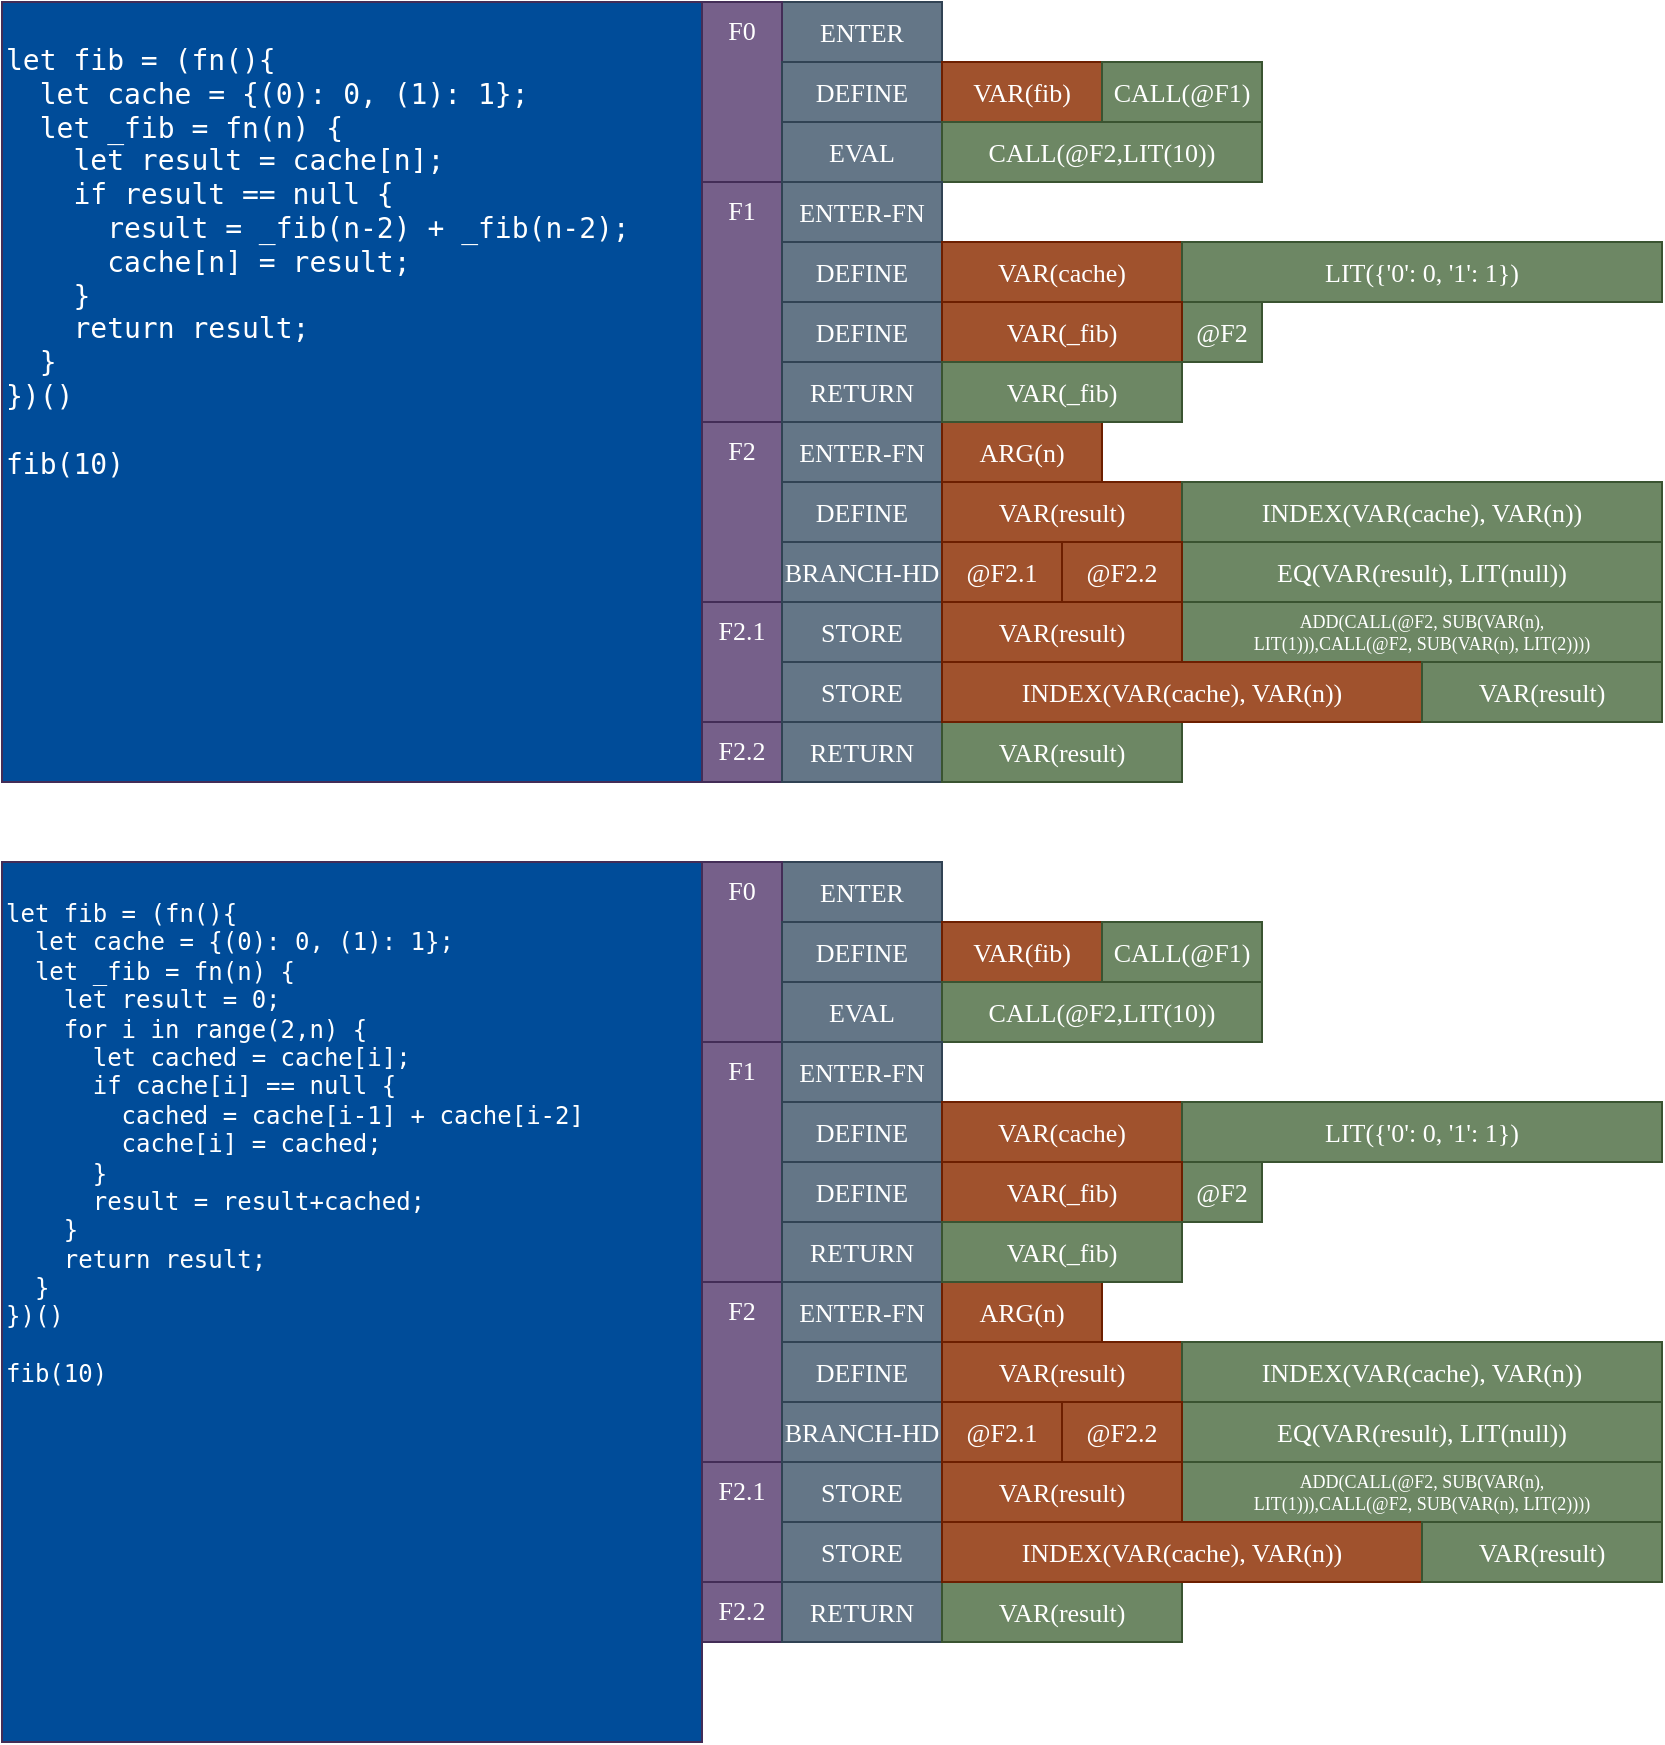 <mxfile version="13.6.2" type="github"><diagram id="niMDOSerLoO2bDECf6Dc" name="Page-1"><mxGraphModel dx="1018" dy="566" grid="1" gridSize="10" guides="1" tooltips="1" connect="1" arrows="1" fold="1" page="1" pageScale="1" pageWidth="850" pageHeight="1100" math="0" shadow="0"><root><mxCell id="0"/><mxCell id="1" parent="0"/><mxCell id="Yqrz5Qcs7XTCOCrA7iUs-4" value="&lt;pre style=&quot;line-height: 120% ; font-size: 14px&quot;&gt;let fib = (fn(){&lt;br style=&quot;font-size: 14px&quot;&gt;  let cache = {(0): 0, (1): 1};&lt;br style=&quot;font-size: 14px&quot;&gt;  let _fib = fn(n) {&lt;br style=&quot;font-size: 14px&quot;&gt;    let result = cache[n];&lt;br style=&quot;font-size: 14px&quot;&gt;    if result == null {&lt;br style=&quot;font-size: 14px&quot;&gt;      result = _fib(n-2) + _fib(n-2);&lt;br style=&quot;font-size: 14px&quot;&gt;      cache[n] = result;&lt;br style=&quot;font-size: 14px&quot;&gt;    }&lt;br style=&quot;font-size: 14px&quot;&gt;    return result;&lt;br style=&quot;font-size: 14px&quot;&gt;  }&lt;br style=&quot;font-size: 14px&quot;&gt;})()&lt;br&gt;&lt;br&gt;fib(10)&lt;br style=&quot;font-size: 14px&quot;&gt;&lt;/pre&gt;" style="rounded=0;whiteSpace=wrap;html=1;fontFamily=Courier New;labelBackgroundColor=none;strokeColor=#432D57;align=left;verticalAlign=top;fontSize=14;fontColor=#ffffff;glass=0;sketch=0;shadow=0;fillColor=#004C99;" vertex="1" parent="1"><mxGeometry x="10" y="10" width="350" height="390" as="geometry"/></mxCell><mxCell id="Yqrz5Qcs7XTCOCrA7iUs-51" value="ENTER" style="rounded=0;whiteSpace=wrap;html=1;labelBackgroundColor=none;fontFamily=Fira Code;fontSize=13;fillColor=#647687;strokeColor=#314354;fontColor=#ffffff;" vertex="1" parent="1"><mxGeometry x="400" y="10" width="80" height="30" as="geometry"/></mxCell><mxCell id="Yqrz5Qcs7XTCOCrA7iUs-13" value="F1" style="rounded=0;whiteSpace=wrap;html=1;labelBackgroundColor=none;fontFamily=Fira Code;fontSize=13;fillColor=#76608a;strokeColor=#432D57;fontColor=#ffffff;verticalAlign=top;" vertex="1" parent="1"><mxGeometry x="360" y="100" width="40" height="120" as="geometry"/></mxCell><mxCell id="Yqrz5Qcs7XTCOCrA7iUs-35" value="F2" style="rounded=0;whiteSpace=wrap;html=1;labelBackgroundColor=none;fontFamily=Fira Code;fontSize=13;fillColor=#76608a;strokeColor=#432D57;fontColor=#ffffff;verticalAlign=top;" vertex="1" parent="1"><mxGeometry x="360" y="220" width="40" height="90" as="geometry"/></mxCell><mxCell id="Yqrz5Qcs7XTCOCrA7iUs-50" value="F0" style="rounded=0;whiteSpace=wrap;html=1;labelBackgroundColor=none;fontFamily=Fira Code;fontSize=13;fillColor=#76608a;strokeColor=#432D57;fontColor=#ffffff;verticalAlign=top;" vertex="1" parent="1"><mxGeometry x="360" y="10" width="40" height="90" as="geometry"/></mxCell><mxCell id="Yqrz5Qcs7XTCOCrA7iUs-54" value="DEFINE" style="rounded=0;whiteSpace=wrap;html=1;labelBackgroundColor=none;fontFamily=Fira Code;fontSize=13;fillColor=#647687;strokeColor=#314354;fontColor=#ffffff;" vertex="1" parent="1"><mxGeometry x="400" y="40" width="80" height="30" as="geometry"/></mxCell><mxCell id="Yqrz5Qcs7XTCOCrA7iUs-55" value="VAR(fib)" style="rounded=0;whiteSpace=wrap;html=1;labelBackgroundColor=none;fontFamily=Fira Code;fontSize=13;fillColor=#a0522d;strokeColor=#6D1F00;fontColor=#ffffff;" vertex="1" parent="1"><mxGeometry x="480" y="40" width="80" height="30" as="geometry"/></mxCell><mxCell id="Yqrz5Qcs7XTCOCrA7iUs-56" value="CALL(@F1)" style="rounded=0;whiteSpace=wrap;html=1;labelBackgroundColor=none;fontFamily=Fira Code;fontSize=13;fillColor=#6d8764;strokeColor=#3A5431;fontColor=#ffffff;" vertex="1" parent="1"><mxGeometry x="560" y="40" width="80" height="30" as="geometry"/></mxCell><mxCell id="Yqrz5Qcs7XTCOCrA7iUs-59" value="EVAL" style="rounded=0;whiteSpace=wrap;html=1;labelBackgroundColor=none;fontFamily=Fira Code;fontSize=13;fillColor=#647687;strokeColor=#314354;fontColor=#ffffff;" vertex="1" parent="1"><mxGeometry x="400" y="70" width="80" height="30" as="geometry"/></mxCell><mxCell id="Yqrz5Qcs7XTCOCrA7iUs-61" value="&lt;div&gt;CALL(@F2,LIT(10))&lt;/div&gt;" style="rounded=0;whiteSpace=wrap;html=1;labelBackgroundColor=none;fontFamily=Fira Code;fontSize=13;fillColor=#6d8764;strokeColor=#3A5431;fontColor=#ffffff;" vertex="1" parent="1"><mxGeometry x="480" y="70" width="160" height="30" as="geometry"/></mxCell><mxCell id="Yqrz5Qcs7XTCOCrA7iUs-65" value="ENTER-FN" style="rounded=0;whiteSpace=wrap;html=1;labelBackgroundColor=none;fontFamily=Fira Code;fontSize=13;fillColor=#647687;strokeColor=#314354;fontColor=#ffffff;" vertex="1" parent="1"><mxGeometry x="400" y="100" width="80" height="30" as="geometry"/></mxCell><mxCell id="Yqrz5Qcs7XTCOCrA7iUs-68" value="DEFINE" style="rounded=0;whiteSpace=wrap;html=1;labelBackgroundColor=none;fontFamily=Fira Code;fontSize=13;fillColor=#647687;strokeColor=#314354;fontColor=#ffffff;" vertex="1" parent="1"><mxGeometry x="400" y="130" width="80" height="30" as="geometry"/></mxCell><mxCell id="Yqrz5Qcs7XTCOCrA7iUs-69" value="VAR(cache)" style="rounded=0;whiteSpace=wrap;html=1;labelBackgroundColor=none;fontFamily=Fira Code;fontSize=13;fillColor=#a0522d;strokeColor=#6D1F00;fontColor=#ffffff;" vertex="1" parent="1"><mxGeometry x="480" y="130" width="120" height="30" as="geometry"/></mxCell><mxCell id="Yqrz5Qcs7XTCOCrA7iUs-70" value="LIT({'0': 0, '1': 1})" style="rounded=0;whiteSpace=wrap;html=1;labelBackgroundColor=none;fontFamily=Fira Code;fontSize=13;fillColor=#6d8764;strokeColor=#3A5431;fontColor=#ffffff;" vertex="1" parent="1"><mxGeometry x="600" y="130" width="240" height="30" as="geometry"/></mxCell><mxCell id="Yqrz5Qcs7XTCOCrA7iUs-71" value="DEFINE" style="rounded=0;whiteSpace=wrap;html=1;labelBackgroundColor=none;fontFamily=Fira Code;fontSize=13;fillColor=#647687;strokeColor=#314354;fontColor=#ffffff;" vertex="1" parent="1"><mxGeometry x="400" y="160" width="80" height="30" as="geometry"/></mxCell><mxCell id="Yqrz5Qcs7XTCOCrA7iUs-73" value="@F2" style="rounded=0;whiteSpace=wrap;html=1;labelBackgroundColor=none;fontFamily=Fira Code;fontSize=13;fillColor=#6d8764;strokeColor=#3A5431;fontColor=#ffffff;" vertex="1" parent="1"><mxGeometry x="600" y="160" width="40" height="30" as="geometry"/></mxCell><mxCell id="Yqrz5Qcs7XTCOCrA7iUs-74" value="VAR(_fib)" style="rounded=0;whiteSpace=wrap;html=1;labelBackgroundColor=none;fontFamily=Fira Code;fontSize=13;fillColor=#a0522d;strokeColor=#6D1F00;fontColor=#ffffff;" vertex="1" parent="1"><mxGeometry x="480" y="160" width="120" height="30" as="geometry"/></mxCell><mxCell id="Yqrz5Qcs7XTCOCrA7iUs-75" value="ENTER-FN" style="rounded=0;whiteSpace=wrap;html=1;labelBackgroundColor=none;fontFamily=Fira Code;fontSize=13;fillColor=#647687;strokeColor=#314354;fontColor=#ffffff;" vertex="1" parent="1"><mxGeometry x="400" y="220" width="80" height="30" as="geometry"/></mxCell><mxCell id="Yqrz5Qcs7XTCOCrA7iUs-78" value="ARG(n)" style="rounded=0;whiteSpace=wrap;html=1;labelBackgroundColor=none;fontFamily=Fira Code;fontSize=13;fillColor=#a0522d;strokeColor=#6D1F00;fontColor=#ffffff;" vertex="1" parent="1"><mxGeometry x="480" y="220" width="80" height="30" as="geometry"/></mxCell><mxCell id="Yqrz5Qcs7XTCOCrA7iUs-80" value="DEFINE" style="rounded=0;whiteSpace=wrap;html=1;labelBackgroundColor=none;fontFamily=Fira Code;fontSize=13;fillColor=#647687;strokeColor=#314354;fontColor=#ffffff;" vertex="1" parent="1"><mxGeometry x="400" y="250" width="80" height="30" as="geometry"/></mxCell><mxCell id="Yqrz5Qcs7XTCOCrA7iUs-81" value="VAR(result)" style="rounded=0;whiteSpace=wrap;html=1;labelBackgroundColor=none;fontFamily=Fira Code;fontSize=13;fillColor=#a0522d;strokeColor=#6D1F00;fontColor=#ffffff;" vertex="1" parent="1"><mxGeometry x="480" y="250" width="120" height="30" as="geometry"/></mxCell><mxCell id="Yqrz5Qcs7XTCOCrA7iUs-83" value="INDEX(VAR(cache), VAR(n))" style="rounded=0;whiteSpace=wrap;html=1;labelBackgroundColor=none;fontFamily=Fira Code;fontSize=13;fillColor=#6d8764;strokeColor=#3A5431;fontColor=#ffffff;" vertex="1" parent="1"><mxGeometry x="600" y="250" width="240" height="30" as="geometry"/></mxCell><mxCell id="Yqrz5Qcs7XTCOCrA7iUs-84" value="BRANCH-HD" style="rounded=0;whiteSpace=wrap;html=1;labelBackgroundColor=none;fontFamily=Fira Code;fontSize=13;fillColor=#647687;strokeColor=#314354;fontColor=#ffffff;" vertex="1" parent="1"><mxGeometry x="400" y="280" width="80" height="30" as="geometry"/></mxCell><mxCell id="Yqrz5Qcs7XTCOCrA7iUs-85" value="&lt;div&gt;F2.2&lt;/div&gt;" style="rounded=0;whiteSpace=wrap;html=1;labelBackgroundColor=none;fontFamily=Fira Code;fontSize=13;fillColor=#76608a;strokeColor=#432D57;fontColor=#ffffff;verticalAlign=top;" vertex="1" parent="1"><mxGeometry x="360" y="370" width="40" height="30" as="geometry"/></mxCell><mxCell id="Yqrz5Qcs7XTCOCrA7iUs-86" value="EQ(VAR(result), LIT(null))" style="rounded=0;whiteSpace=wrap;html=1;labelBackgroundColor=none;fontFamily=Fira Code;fontSize=13;fillColor=#6d8764;strokeColor=#3A5431;fontColor=#ffffff;" vertex="1" parent="1"><mxGeometry x="600" y="280" width="240" height="30" as="geometry"/></mxCell><mxCell id="Yqrz5Qcs7XTCOCrA7iUs-88" value="@F2.1" style="rounded=0;whiteSpace=wrap;html=1;labelBackgroundColor=none;fontFamily=Fira Code;fontSize=13;fillColor=#a0522d;strokeColor=#6D1F00;fontColor=#ffffff;" vertex="1" parent="1"><mxGeometry x="480" y="280" width="60" height="30" as="geometry"/></mxCell><mxCell id="Yqrz5Qcs7XTCOCrA7iUs-89" value="@F2.2" style="rounded=0;whiteSpace=wrap;html=1;labelBackgroundColor=none;fontFamily=Fira Code;fontSize=13;fillColor=#a0522d;strokeColor=#6D1F00;fontColor=#ffffff;" vertex="1" parent="1"><mxGeometry x="540" y="280" width="60" height="30" as="geometry"/></mxCell><mxCell id="Yqrz5Qcs7XTCOCrA7iUs-90" value="F2.1" style="rounded=0;whiteSpace=wrap;html=1;labelBackgroundColor=none;fontFamily=Fira Code;fontSize=13;fillColor=#76608a;strokeColor=#432D57;fontColor=#ffffff;verticalAlign=top;" vertex="1" parent="1"><mxGeometry x="360" y="310" width="40" height="60" as="geometry"/></mxCell><mxCell id="Yqrz5Qcs7XTCOCrA7iUs-92" value="RETURN" style="rounded=0;whiteSpace=wrap;html=1;labelBackgroundColor=none;fontFamily=Fira Code;fontSize=13;fillColor=#647687;strokeColor=#314354;fontColor=#ffffff;" vertex="1" parent="1"><mxGeometry x="400" y="370" width="80" height="30" as="geometry"/></mxCell><mxCell id="Yqrz5Qcs7XTCOCrA7iUs-93" value="VAR(result)" style="rounded=0;whiteSpace=wrap;html=1;labelBackgroundColor=none;fontFamily=Fira Code;fontSize=13;fillColor=#6d8764;strokeColor=#3A5431;fontColor=#ffffff;" vertex="1" parent="1"><mxGeometry x="480" y="370" width="120" height="30" as="geometry"/></mxCell><mxCell id="Yqrz5Qcs7XTCOCrA7iUs-94" value="STORE" style="rounded=0;whiteSpace=wrap;html=1;labelBackgroundColor=none;fontFamily=Fira Code;fontSize=13;fillColor=#647687;strokeColor=#314354;fontColor=#ffffff;" vertex="1" parent="1"><mxGeometry x="400" y="310" width="80" height="30" as="geometry"/></mxCell><mxCell id="Yqrz5Qcs7XTCOCrA7iUs-95" value="STORE" style="rounded=0;whiteSpace=wrap;html=1;labelBackgroundColor=none;fontFamily=Fira Code;fontSize=13;fillColor=#647687;strokeColor=#314354;fontColor=#ffffff;" vertex="1" parent="1"><mxGeometry x="400" y="340" width="80" height="30" as="geometry"/></mxCell><mxCell id="Yqrz5Qcs7XTCOCrA7iUs-96" value="ADD(CALL(@F2, SUB(VAR(n),&lt;br&gt;LIT(1))),CALL(@F2, SUB(VAR(n), LIT(2))))" style="rounded=0;whiteSpace=wrap;html=1;labelBackgroundColor=none;fontFamily=Fira Code;fontSize=9;fillColor=#6d8764;strokeColor=#3A5431;fontColor=#ffffff;" vertex="1" parent="1"><mxGeometry x="600" y="310" width="240" height="30" as="geometry"/></mxCell><mxCell id="Yqrz5Qcs7XTCOCrA7iUs-103" value="VAR(result)" style="rounded=0;whiteSpace=wrap;html=1;labelBackgroundColor=none;fontFamily=Fira Code;fontSize=13;fillColor=#a0522d;strokeColor=#6D1F00;fontColor=#ffffff;" vertex="1" parent="1"><mxGeometry x="480" y="310" width="120" height="30" as="geometry"/></mxCell><mxCell id="Yqrz5Qcs7XTCOCrA7iUs-113" value="RETURN" style="rounded=0;whiteSpace=wrap;html=1;labelBackgroundColor=none;fontFamily=Fira Code;fontSize=13;fillColor=#647687;strokeColor=#314354;fontColor=#ffffff;" vertex="1" parent="1"><mxGeometry x="400" y="190" width="80" height="30" as="geometry"/></mxCell><mxCell id="Yqrz5Qcs7XTCOCrA7iUs-115" value="VAR(_fib)" style="rounded=0;whiteSpace=wrap;html=1;labelBackgroundColor=none;fontFamily=Fira Code;fontSize=13;fillColor=#6d8764;strokeColor=#3A5431;fontColor=#ffffff;" vertex="1" parent="1"><mxGeometry x="480" y="190" width="120" height="30" as="geometry"/></mxCell><mxCell id="Yqrz5Qcs7XTCOCrA7iUs-118" value="INDEX(VAR(cache), VAR(n))" style="rounded=0;whiteSpace=wrap;html=1;labelBackgroundColor=none;fontFamily=Fira Code;fontSize=13;fillColor=#a0522d;strokeColor=#6D1F00;fontColor=#ffffff;" vertex="1" parent="1"><mxGeometry x="480" y="340" width="240" height="30" as="geometry"/></mxCell><mxCell id="Yqrz5Qcs7XTCOCrA7iUs-119" value="VAR(result)" style="rounded=0;whiteSpace=wrap;html=1;labelBackgroundColor=none;fontFamily=Fira Code;fontSize=13;fillColor=#6d8764;strokeColor=#3A5431;fontColor=#ffffff;" vertex="1" parent="1"><mxGeometry x="720" y="340" width="120" height="30" as="geometry"/></mxCell><mxCell id="Yqrz5Qcs7XTCOCrA7iUs-122" value="&lt;pre style=&quot;line-height: 120% ; font-size: 12px&quot;&gt;let fib = (fn(){&lt;br style=&quot;font-size: 12px&quot;&gt;  let cache = {(0): 0, (1): 1};&lt;br style=&quot;font-size: 12px&quot;&gt;  let _fib = fn(n) {&lt;br style=&quot;font-size: 12px&quot;&gt;    let result = 0;&lt;br style=&quot;font-size: 12px&quot;&gt;    for i in range(2,n) {&lt;br style=&quot;font-size: 12px&quot;&gt;      let cached = cache[i];&lt;br style=&quot;font-size: 12px&quot;&gt;      if cache[i] == null {&lt;br&gt;        cached = cache[i-1] + cache[i-2]&lt;br&gt;        cache[i] = cached;&lt;br&gt;      }&lt;br&gt;      result = result+cached;&lt;br style=&quot;font-size: 12px&quot;&gt;    }&lt;br&gt;    return result;&lt;br style=&quot;font-size: 12px&quot;&gt;  }&lt;br style=&quot;font-size: 12px&quot;&gt;})()&lt;br style=&quot;font-size: 12px&quot;&gt;&lt;br style=&quot;font-size: 12px&quot;&gt;fib(10)&lt;br style=&quot;font-size: 12px&quot;&gt;&lt;/pre&gt;" style="rounded=0;whiteSpace=wrap;html=1;fontFamily=Courier New;labelBackgroundColor=none;strokeColor=#432D57;align=left;verticalAlign=top;fontSize=12;fontColor=#ffffff;glass=0;sketch=0;shadow=0;fillColor=#004C99;" vertex="1" parent="1"><mxGeometry x="10" y="440" width="350" height="440" as="geometry"/></mxCell><mxCell id="Yqrz5Qcs7XTCOCrA7iUs-123" value="ENTER" style="rounded=0;whiteSpace=wrap;html=1;labelBackgroundColor=none;fontFamily=Fira Code;fontSize=13;fillColor=#647687;strokeColor=#314354;fontColor=#ffffff;" vertex="1" parent="1"><mxGeometry x="400" y="440" width="80" height="30" as="geometry"/></mxCell><mxCell id="Yqrz5Qcs7XTCOCrA7iUs-124" value="F1" style="rounded=0;whiteSpace=wrap;html=1;labelBackgroundColor=none;fontFamily=Fira Code;fontSize=13;fillColor=#76608a;strokeColor=#432D57;fontColor=#ffffff;verticalAlign=top;" vertex="1" parent="1"><mxGeometry x="360" y="530" width="40" height="120" as="geometry"/></mxCell><mxCell id="Yqrz5Qcs7XTCOCrA7iUs-125" value="F2" style="rounded=0;whiteSpace=wrap;html=1;labelBackgroundColor=none;fontFamily=Fira Code;fontSize=13;fillColor=#76608a;strokeColor=#432D57;fontColor=#ffffff;verticalAlign=top;" vertex="1" parent="1"><mxGeometry x="360" y="650" width="40" height="90" as="geometry"/></mxCell><mxCell id="Yqrz5Qcs7XTCOCrA7iUs-126" value="F0" style="rounded=0;whiteSpace=wrap;html=1;labelBackgroundColor=none;fontFamily=Fira Code;fontSize=13;fillColor=#76608a;strokeColor=#432D57;fontColor=#ffffff;verticalAlign=top;" vertex="1" parent="1"><mxGeometry x="360" y="440" width="40" height="90" as="geometry"/></mxCell><mxCell id="Yqrz5Qcs7XTCOCrA7iUs-127" value="DEFINE" style="rounded=0;whiteSpace=wrap;html=1;labelBackgroundColor=none;fontFamily=Fira Code;fontSize=13;fillColor=#647687;strokeColor=#314354;fontColor=#ffffff;" vertex="1" parent="1"><mxGeometry x="400" y="470" width="80" height="30" as="geometry"/></mxCell><mxCell id="Yqrz5Qcs7XTCOCrA7iUs-128" value="VAR(fib)" style="rounded=0;whiteSpace=wrap;html=1;labelBackgroundColor=none;fontFamily=Fira Code;fontSize=13;fillColor=#a0522d;strokeColor=#6D1F00;fontColor=#ffffff;" vertex="1" parent="1"><mxGeometry x="480" y="470" width="80" height="30" as="geometry"/></mxCell><mxCell id="Yqrz5Qcs7XTCOCrA7iUs-129" value="CALL(@F1)" style="rounded=0;whiteSpace=wrap;html=1;labelBackgroundColor=none;fontFamily=Fira Code;fontSize=13;fillColor=#6d8764;strokeColor=#3A5431;fontColor=#ffffff;" vertex="1" parent="1"><mxGeometry x="560" y="470" width="80" height="30" as="geometry"/></mxCell><mxCell id="Yqrz5Qcs7XTCOCrA7iUs-130" value="EVAL" style="rounded=0;whiteSpace=wrap;html=1;labelBackgroundColor=none;fontFamily=Fira Code;fontSize=13;fillColor=#647687;strokeColor=#314354;fontColor=#ffffff;" vertex="1" parent="1"><mxGeometry x="400" y="500" width="80" height="30" as="geometry"/></mxCell><mxCell id="Yqrz5Qcs7XTCOCrA7iUs-131" value="&lt;div&gt;CALL(@F2,LIT(10))&lt;/div&gt;" style="rounded=0;whiteSpace=wrap;html=1;labelBackgroundColor=none;fontFamily=Fira Code;fontSize=13;fillColor=#6d8764;strokeColor=#3A5431;fontColor=#ffffff;" vertex="1" parent="1"><mxGeometry x="480" y="500" width="160" height="30" as="geometry"/></mxCell><mxCell id="Yqrz5Qcs7XTCOCrA7iUs-132" value="ENTER-FN" style="rounded=0;whiteSpace=wrap;html=1;labelBackgroundColor=none;fontFamily=Fira Code;fontSize=13;fillColor=#647687;strokeColor=#314354;fontColor=#ffffff;" vertex="1" parent="1"><mxGeometry x="400" y="530" width="80" height="30" as="geometry"/></mxCell><mxCell id="Yqrz5Qcs7XTCOCrA7iUs-133" value="DEFINE" style="rounded=0;whiteSpace=wrap;html=1;labelBackgroundColor=none;fontFamily=Fira Code;fontSize=13;fillColor=#647687;strokeColor=#314354;fontColor=#ffffff;" vertex="1" parent="1"><mxGeometry x="400" y="560" width="80" height="30" as="geometry"/></mxCell><mxCell id="Yqrz5Qcs7XTCOCrA7iUs-134" value="VAR(cache)" style="rounded=0;whiteSpace=wrap;html=1;labelBackgroundColor=none;fontFamily=Fira Code;fontSize=13;fillColor=#a0522d;strokeColor=#6D1F00;fontColor=#ffffff;" vertex="1" parent="1"><mxGeometry x="480" y="560" width="120" height="30" as="geometry"/></mxCell><mxCell id="Yqrz5Qcs7XTCOCrA7iUs-135" value="LIT({'0': 0, '1': 1})" style="rounded=0;whiteSpace=wrap;html=1;labelBackgroundColor=none;fontFamily=Fira Code;fontSize=13;fillColor=#6d8764;strokeColor=#3A5431;fontColor=#ffffff;" vertex="1" parent="1"><mxGeometry x="600" y="560" width="240" height="30" as="geometry"/></mxCell><mxCell id="Yqrz5Qcs7XTCOCrA7iUs-136" value="DEFINE" style="rounded=0;whiteSpace=wrap;html=1;labelBackgroundColor=none;fontFamily=Fira Code;fontSize=13;fillColor=#647687;strokeColor=#314354;fontColor=#ffffff;" vertex="1" parent="1"><mxGeometry x="400" y="590" width="80" height="30" as="geometry"/></mxCell><mxCell id="Yqrz5Qcs7XTCOCrA7iUs-137" value="@F2" style="rounded=0;whiteSpace=wrap;html=1;labelBackgroundColor=none;fontFamily=Fira Code;fontSize=13;fillColor=#6d8764;strokeColor=#3A5431;fontColor=#ffffff;" vertex="1" parent="1"><mxGeometry x="600" y="590" width="40" height="30" as="geometry"/></mxCell><mxCell id="Yqrz5Qcs7XTCOCrA7iUs-138" value="VAR(_fib)" style="rounded=0;whiteSpace=wrap;html=1;labelBackgroundColor=none;fontFamily=Fira Code;fontSize=13;fillColor=#a0522d;strokeColor=#6D1F00;fontColor=#ffffff;" vertex="1" parent="1"><mxGeometry x="480" y="590" width="120" height="30" as="geometry"/></mxCell><mxCell id="Yqrz5Qcs7XTCOCrA7iUs-139" value="ENTER-FN" style="rounded=0;whiteSpace=wrap;html=1;labelBackgroundColor=none;fontFamily=Fira Code;fontSize=13;fillColor=#647687;strokeColor=#314354;fontColor=#ffffff;" vertex="1" parent="1"><mxGeometry x="400" y="650" width="80" height="30" as="geometry"/></mxCell><mxCell id="Yqrz5Qcs7XTCOCrA7iUs-140" value="ARG(n)" style="rounded=0;whiteSpace=wrap;html=1;labelBackgroundColor=none;fontFamily=Fira Code;fontSize=13;fillColor=#a0522d;strokeColor=#6D1F00;fontColor=#ffffff;" vertex="1" parent="1"><mxGeometry x="480" y="650" width="80" height="30" as="geometry"/></mxCell><mxCell id="Yqrz5Qcs7XTCOCrA7iUs-141" value="DEFINE" style="rounded=0;whiteSpace=wrap;html=1;labelBackgroundColor=none;fontFamily=Fira Code;fontSize=13;fillColor=#647687;strokeColor=#314354;fontColor=#ffffff;" vertex="1" parent="1"><mxGeometry x="400" y="680" width="80" height="30" as="geometry"/></mxCell><mxCell id="Yqrz5Qcs7XTCOCrA7iUs-142" value="VAR(result)" style="rounded=0;whiteSpace=wrap;html=1;labelBackgroundColor=none;fontFamily=Fira Code;fontSize=13;fillColor=#a0522d;strokeColor=#6D1F00;fontColor=#ffffff;" vertex="1" parent="1"><mxGeometry x="480" y="680" width="120" height="30" as="geometry"/></mxCell><mxCell id="Yqrz5Qcs7XTCOCrA7iUs-143" value="INDEX(VAR(cache), VAR(n))" style="rounded=0;whiteSpace=wrap;html=1;labelBackgroundColor=none;fontFamily=Fira Code;fontSize=13;fillColor=#6d8764;strokeColor=#3A5431;fontColor=#ffffff;" vertex="1" parent="1"><mxGeometry x="600" y="680" width="240" height="30" as="geometry"/></mxCell><mxCell id="Yqrz5Qcs7XTCOCrA7iUs-144" value="BRANCH-HD" style="rounded=0;whiteSpace=wrap;html=1;labelBackgroundColor=none;fontFamily=Fira Code;fontSize=13;fillColor=#647687;strokeColor=#314354;fontColor=#ffffff;" vertex="1" parent="1"><mxGeometry x="400" y="710" width="80" height="30" as="geometry"/></mxCell><mxCell id="Yqrz5Qcs7XTCOCrA7iUs-145" value="&lt;div&gt;F2.2&lt;/div&gt;" style="rounded=0;whiteSpace=wrap;html=1;labelBackgroundColor=none;fontFamily=Fira Code;fontSize=13;fillColor=#76608a;strokeColor=#432D57;fontColor=#ffffff;verticalAlign=top;" vertex="1" parent="1"><mxGeometry x="360" y="800" width="40" height="30" as="geometry"/></mxCell><mxCell id="Yqrz5Qcs7XTCOCrA7iUs-146" value="EQ(VAR(result), LIT(null))" style="rounded=0;whiteSpace=wrap;html=1;labelBackgroundColor=none;fontFamily=Fira Code;fontSize=13;fillColor=#6d8764;strokeColor=#3A5431;fontColor=#ffffff;" vertex="1" parent="1"><mxGeometry x="600" y="710" width="240" height="30" as="geometry"/></mxCell><mxCell id="Yqrz5Qcs7XTCOCrA7iUs-147" value="@F2.1" style="rounded=0;whiteSpace=wrap;html=1;labelBackgroundColor=none;fontFamily=Fira Code;fontSize=13;fillColor=#a0522d;strokeColor=#6D1F00;fontColor=#ffffff;" vertex="1" parent="1"><mxGeometry x="480" y="710" width="60" height="30" as="geometry"/></mxCell><mxCell id="Yqrz5Qcs7XTCOCrA7iUs-148" value="@F2.2" style="rounded=0;whiteSpace=wrap;html=1;labelBackgroundColor=none;fontFamily=Fira Code;fontSize=13;fillColor=#a0522d;strokeColor=#6D1F00;fontColor=#ffffff;" vertex="1" parent="1"><mxGeometry x="540" y="710" width="60" height="30" as="geometry"/></mxCell><mxCell id="Yqrz5Qcs7XTCOCrA7iUs-149" value="F2.1" style="rounded=0;whiteSpace=wrap;html=1;labelBackgroundColor=none;fontFamily=Fira Code;fontSize=13;fillColor=#76608a;strokeColor=#432D57;fontColor=#ffffff;verticalAlign=top;" vertex="1" parent="1"><mxGeometry x="360" y="740" width="40" height="60" as="geometry"/></mxCell><mxCell id="Yqrz5Qcs7XTCOCrA7iUs-150" value="RETURN" style="rounded=0;whiteSpace=wrap;html=1;labelBackgroundColor=none;fontFamily=Fira Code;fontSize=13;fillColor=#647687;strokeColor=#314354;fontColor=#ffffff;" vertex="1" parent="1"><mxGeometry x="400" y="800" width="80" height="30" as="geometry"/></mxCell><mxCell id="Yqrz5Qcs7XTCOCrA7iUs-151" value="VAR(result)" style="rounded=0;whiteSpace=wrap;html=1;labelBackgroundColor=none;fontFamily=Fira Code;fontSize=13;fillColor=#6d8764;strokeColor=#3A5431;fontColor=#ffffff;" vertex="1" parent="1"><mxGeometry x="480" y="800" width="120" height="30" as="geometry"/></mxCell><mxCell id="Yqrz5Qcs7XTCOCrA7iUs-152" value="STORE" style="rounded=0;whiteSpace=wrap;html=1;labelBackgroundColor=none;fontFamily=Fira Code;fontSize=13;fillColor=#647687;strokeColor=#314354;fontColor=#ffffff;" vertex="1" parent="1"><mxGeometry x="400" y="740" width="80" height="30" as="geometry"/></mxCell><mxCell id="Yqrz5Qcs7XTCOCrA7iUs-153" value="STORE" style="rounded=0;whiteSpace=wrap;html=1;labelBackgroundColor=none;fontFamily=Fira Code;fontSize=13;fillColor=#647687;strokeColor=#314354;fontColor=#ffffff;" vertex="1" parent="1"><mxGeometry x="400" y="770" width="80" height="30" as="geometry"/></mxCell><mxCell id="Yqrz5Qcs7XTCOCrA7iUs-154" value="ADD(CALL(@F2, SUB(VAR(n),&lt;br&gt;LIT(1))),CALL(@F2, SUB(VAR(n), LIT(2))))" style="rounded=0;whiteSpace=wrap;html=1;labelBackgroundColor=none;fontFamily=Fira Code;fontSize=9;fillColor=#6d8764;strokeColor=#3A5431;fontColor=#ffffff;" vertex="1" parent="1"><mxGeometry x="600" y="740" width="240" height="30" as="geometry"/></mxCell><mxCell id="Yqrz5Qcs7XTCOCrA7iUs-155" value="VAR(result)" style="rounded=0;whiteSpace=wrap;html=1;labelBackgroundColor=none;fontFamily=Fira Code;fontSize=13;fillColor=#a0522d;strokeColor=#6D1F00;fontColor=#ffffff;" vertex="1" parent="1"><mxGeometry x="480" y="740" width="120" height="30" as="geometry"/></mxCell><mxCell id="Yqrz5Qcs7XTCOCrA7iUs-156" value="RETURN" style="rounded=0;whiteSpace=wrap;html=1;labelBackgroundColor=none;fontFamily=Fira Code;fontSize=13;fillColor=#647687;strokeColor=#314354;fontColor=#ffffff;" vertex="1" parent="1"><mxGeometry x="400" y="620" width="80" height="30" as="geometry"/></mxCell><mxCell id="Yqrz5Qcs7XTCOCrA7iUs-157" value="VAR(_fib)" style="rounded=0;whiteSpace=wrap;html=1;labelBackgroundColor=none;fontFamily=Fira Code;fontSize=13;fillColor=#6d8764;strokeColor=#3A5431;fontColor=#ffffff;" vertex="1" parent="1"><mxGeometry x="480" y="620" width="120" height="30" as="geometry"/></mxCell><mxCell id="Yqrz5Qcs7XTCOCrA7iUs-158" value="INDEX(VAR(cache), VAR(n))" style="rounded=0;whiteSpace=wrap;html=1;labelBackgroundColor=none;fontFamily=Fira Code;fontSize=13;fillColor=#a0522d;strokeColor=#6D1F00;fontColor=#ffffff;" vertex="1" parent="1"><mxGeometry x="480" y="770" width="240" height="30" as="geometry"/></mxCell><mxCell id="Yqrz5Qcs7XTCOCrA7iUs-159" value="VAR(result)" style="rounded=0;whiteSpace=wrap;html=1;labelBackgroundColor=none;fontFamily=Fira Code;fontSize=13;fillColor=#6d8764;strokeColor=#3A5431;fontColor=#ffffff;" vertex="1" parent="1"><mxGeometry x="720" y="770" width="120" height="30" as="geometry"/></mxCell></root></mxGraphModel></diagram></mxfile>
